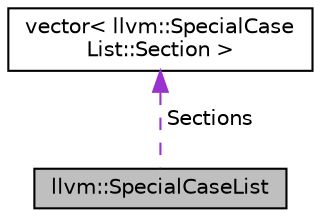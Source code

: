 digraph "llvm::SpecialCaseList"
{
 // LATEX_PDF_SIZE
  bgcolor="transparent";
  edge [fontname="Helvetica",fontsize="10",labelfontname="Helvetica",labelfontsize="10"];
  node [fontname="Helvetica",fontsize="10",shape="box"];
  Node1 [label="llvm::SpecialCaseList",height=0.2,width=0.4,color="black", fillcolor="grey75", style="filled", fontcolor="black",tooltip=" "];
  Node2 -> Node1 [dir="back",color="darkorchid3",fontsize="10",style="dashed",label=" Sections" ,fontname="Helvetica"];
  Node2 [label="vector\< llvm::SpecialCase\lList::Section \>",height=0.2,width=0.4,color="black",tooltip=" "];
}
